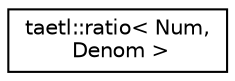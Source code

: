 digraph "Graphical Class Hierarchy"
{
  edge [fontname="Helvetica",fontsize="10",labelfontname="Helvetica",labelfontsize="10"];
  node [fontname="Helvetica",fontsize="10",shape=record];
  rankdir="LR";
  Node0 [label="taetl::ratio\< Num,\l Denom \>",height=0.2,width=0.4,color="black", fillcolor="white", style="filled",URL="$structtaetl_1_1ratio.html",tooltip="The class template provides compile-time rational arithmetic support. Each instantiation of this temp..."];
}
